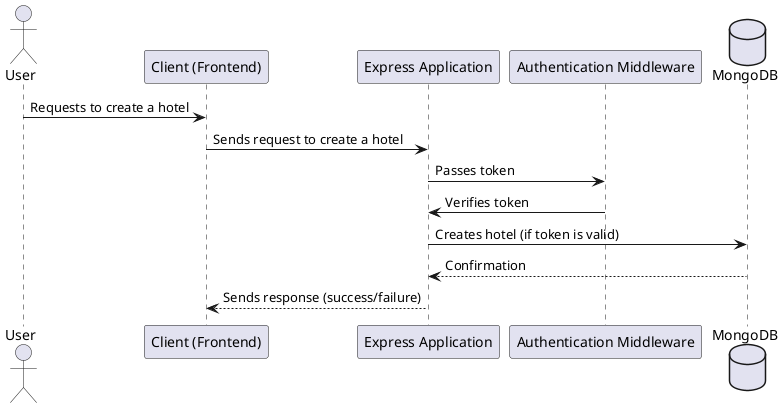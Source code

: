 @startuml

actor User as User
participant "Client (Frontend)" as Client
participant "Express Application" as Server
participant "Authentication Middleware" as AuthMiddleware
database "MongoDB" as DB

User -> Client: Requests to create a hotel
Client -> Server: Sends request to create a hotel
Server -> AuthMiddleware: Passes token
AuthMiddleware -> Server: Verifies token
Server -> DB: Creates hotel (if token is valid)
DB --> Server: Confirmation
Server --> Client: Sends response (success/failure)

@enduml
